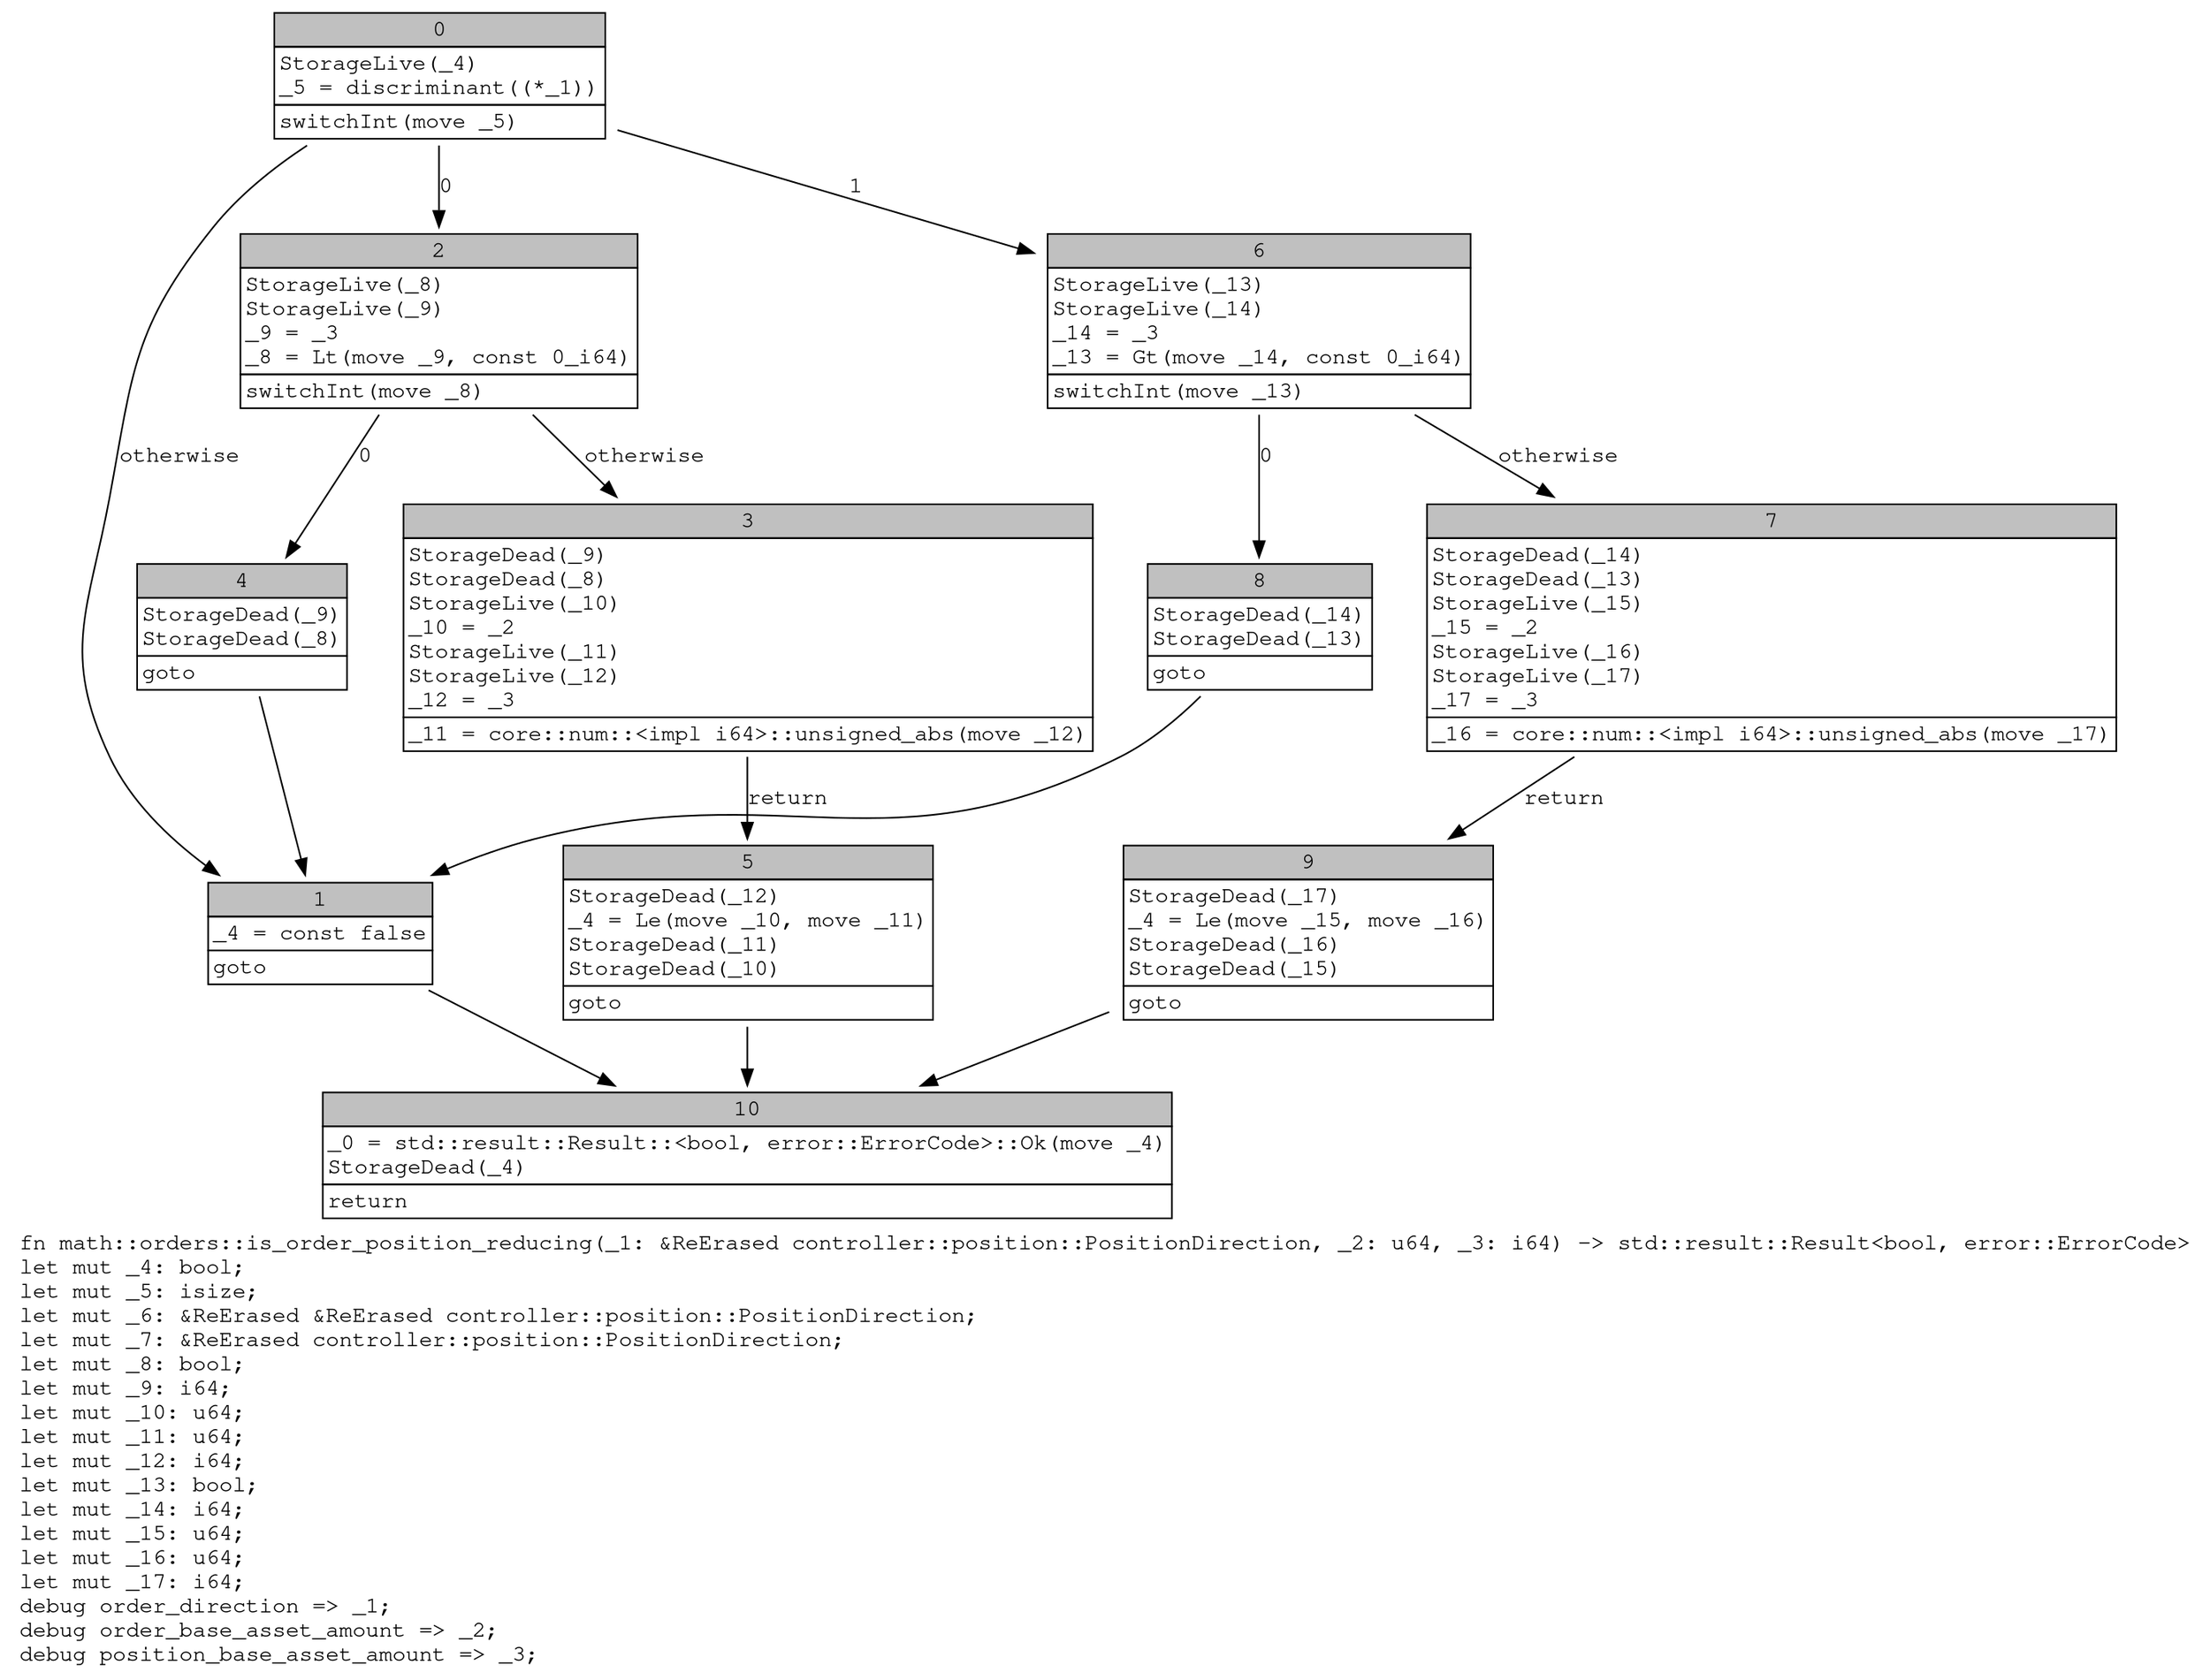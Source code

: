 digraph Mir_0_2608 {
    graph [fontname="Courier, monospace"];
    node [fontname="Courier, monospace"];
    edge [fontname="Courier, monospace"];
    label=<fn math::orders::is_order_position_reducing(_1: &amp;ReErased controller::position::PositionDirection, _2: u64, _3: i64) -&gt; std::result::Result&lt;bool, error::ErrorCode&gt;<br align="left"/>let mut _4: bool;<br align="left"/>let mut _5: isize;<br align="left"/>let mut _6: &amp;ReErased &amp;ReErased controller::position::PositionDirection;<br align="left"/>let mut _7: &amp;ReErased controller::position::PositionDirection;<br align="left"/>let mut _8: bool;<br align="left"/>let mut _9: i64;<br align="left"/>let mut _10: u64;<br align="left"/>let mut _11: u64;<br align="left"/>let mut _12: i64;<br align="left"/>let mut _13: bool;<br align="left"/>let mut _14: i64;<br align="left"/>let mut _15: u64;<br align="left"/>let mut _16: u64;<br align="left"/>let mut _17: i64;<br align="left"/>debug order_direction =&gt; _1;<br align="left"/>debug order_base_asset_amount =&gt; _2;<br align="left"/>debug position_base_asset_amount =&gt; _3;<br align="left"/>>;
    bb0__0_2608 [shape="none", label=<<table border="0" cellborder="1" cellspacing="0"><tr><td bgcolor="gray" align="center" colspan="1">0</td></tr><tr><td align="left" balign="left">StorageLive(_4)<br/>_5 = discriminant((*_1))<br/></td></tr><tr><td align="left">switchInt(move _5)</td></tr></table>>];
    bb1__0_2608 [shape="none", label=<<table border="0" cellborder="1" cellspacing="0"><tr><td bgcolor="gray" align="center" colspan="1">1</td></tr><tr><td align="left" balign="left">_4 = const false<br/></td></tr><tr><td align="left">goto</td></tr></table>>];
    bb2__0_2608 [shape="none", label=<<table border="0" cellborder="1" cellspacing="0"><tr><td bgcolor="gray" align="center" colspan="1">2</td></tr><tr><td align="left" balign="left">StorageLive(_8)<br/>StorageLive(_9)<br/>_9 = _3<br/>_8 = Lt(move _9, const 0_i64)<br/></td></tr><tr><td align="left">switchInt(move _8)</td></tr></table>>];
    bb3__0_2608 [shape="none", label=<<table border="0" cellborder="1" cellspacing="0"><tr><td bgcolor="gray" align="center" colspan="1">3</td></tr><tr><td align="left" balign="left">StorageDead(_9)<br/>StorageDead(_8)<br/>StorageLive(_10)<br/>_10 = _2<br/>StorageLive(_11)<br/>StorageLive(_12)<br/>_12 = _3<br/></td></tr><tr><td align="left">_11 = core::num::&lt;impl i64&gt;::unsigned_abs(move _12)</td></tr></table>>];
    bb4__0_2608 [shape="none", label=<<table border="0" cellborder="1" cellspacing="0"><tr><td bgcolor="gray" align="center" colspan="1">4</td></tr><tr><td align="left" balign="left">StorageDead(_9)<br/>StorageDead(_8)<br/></td></tr><tr><td align="left">goto</td></tr></table>>];
    bb5__0_2608 [shape="none", label=<<table border="0" cellborder="1" cellspacing="0"><tr><td bgcolor="gray" align="center" colspan="1">5</td></tr><tr><td align="left" balign="left">StorageDead(_12)<br/>_4 = Le(move _10, move _11)<br/>StorageDead(_11)<br/>StorageDead(_10)<br/></td></tr><tr><td align="left">goto</td></tr></table>>];
    bb6__0_2608 [shape="none", label=<<table border="0" cellborder="1" cellspacing="0"><tr><td bgcolor="gray" align="center" colspan="1">6</td></tr><tr><td align="left" balign="left">StorageLive(_13)<br/>StorageLive(_14)<br/>_14 = _3<br/>_13 = Gt(move _14, const 0_i64)<br/></td></tr><tr><td align="left">switchInt(move _13)</td></tr></table>>];
    bb7__0_2608 [shape="none", label=<<table border="0" cellborder="1" cellspacing="0"><tr><td bgcolor="gray" align="center" colspan="1">7</td></tr><tr><td align="left" balign="left">StorageDead(_14)<br/>StorageDead(_13)<br/>StorageLive(_15)<br/>_15 = _2<br/>StorageLive(_16)<br/>StorageLive(_17)<br/>_17 = _3<br/></td></tr><tr><td align="left">_16 = core::num::&lt;impl i64&gt;::unsigned_abs(move _17)</td></tr></table>>];
    bb8__0_2608 [shape="none", label=<<table border="0" cellborder="1" cellspacing="0"><tr><td bgcolor="gray" align="center" colspan="1">8</td></tr><tr><td align="left" balign="left">StorageDead(_14)<br/>StorageDead(_13)<br/></td></tr><tr><td align="left">goto</td></tr></table>>];
    bb9__0_2608 [shape="none", label=<<table border="0" cellborder="1" cellspacing="0"><tr><td bgcolor="gray" align="center" colspan="1">9</td></tr><tr><td align="left" balign="left">StorageDead(_17)<br/>_4 = Le(move _15, move _16)<br/>StorageDead(_16)<br/>StorageDead(_15)<br/></td></tr><tr><td align="left">goto</td></tr></table>>];
    bb10__0_2608 [shape="none", label=<<table border="0" cellborder="1" cellspacing="0"><tr><td bgcolor="gray" align="center" colspan="1">10</td></tr><tr><td align="left" balign="left">_0 = std::result::Result::&lt;bool, error::ErrorCode&gt;::Ok(move _4)<br/>StorageDead(_4)<br/></td></tr><tr><td align="left">return</td></tr></table>>];
    bb0__0_2608 -> bb2__0_2608 [label="0"];
    bb0__0_2608 -> bb6__0_2608 [label="1"];
    bb0__0_2608 -> bb1__0_2608 [label="otherwise"];
    bb1__0_2608 -> bb10__0_2608 [label=""];
    bb2__0_2608 -> bb4__0_2608 [label="0"];
    bb2__0_2608 -> bb3__0_2608 [label="otherwise"];
    bb3__0_2608 -> bb5__0_2608 [label="return"];
    bb4__0_2608 -> bb1__0_2608 [label=""];
    bb5__0_2608 -> bb10__0_2608 [label=""];
    bb6__0_2608 -> bb8__0_2608 [label="0"];
    bb6__0_2608 -> bb7__0_2608 [label="otherwise"];
    bb7__0_2608 -> bb9__0_2608 [label="return"];
    bb8__0_2608 -> bb1__0_2608 [label=""];
    bb9__0_2608 -> bb10__0_2608 [label=""];
}
